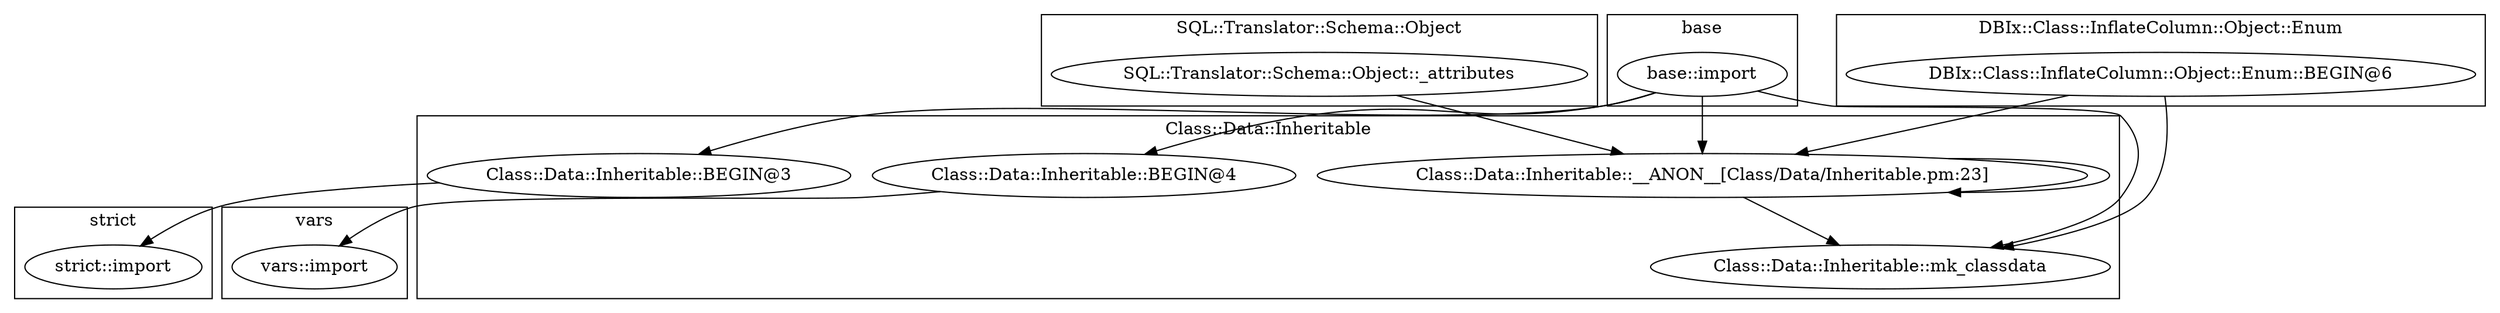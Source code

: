 digraph {
graph [overlap=false]
subgraph cluster_DBIx_Class_InflateColumn_Object_Enum {
	label="DBIx::Class::InflateColumn::Object::Enum";
	"DBIx::Class::InflateColumn::Object::Enum::BEGIN@6";
}
subgraph cluster_base {
	label="base";
	"base::import";
}
subgraph cluster_Class_Data_Inheritable {
	label="Class::Data::Inheritable";
	"Class::Data::Inheritable::__ANON__[Class/Data/Inheritable.pm:23]";
	"Class::Data::Inheritable::mk_classdata";
	"Class::Data::Inheritable::BEGIN@3";
	"Class::Data::Inheritable::BEGIN@4";
}
subgraph cluster_SQL_Translator_Schema_Object {
	label="SQL::Translator::Schema::Object";
	"SQL::Translator::Schema::Object::_attributes";
}
subgraph cluster_vars {
	label="vars";
	"vars::import";
}
subgraph cluster_strict {
	label="strict";
	"strict::import";
}
"Class::Data::Inheritable::__ANON__[Class/Data/Inheritable.pm:23]" -> "Class::Data::Inheritable::mk_classdata";
"DBIx::Class::InflateColumn::Object::Enum::BEGIN@6" -> "Class::Data::Inheritable::mk_classdata";
"base::import" -> "Class::Data::Inheritable::mk_classdata";
"Class::Data::Inheritable::BEGIN@4" -> "vars::import";
"Class::Data::Inheritable::BEGIN@3" -> "strict::import";
"Class::Data::Inheritable::__ANON__[Class/Data/Inheritable.pm:23]" -> "Class::Data::Inheritable::__ANON__[Class/Data/Inheritable.pm:23]";
"SQL::Translator::Schema::Object::_attributes" -> "Class::Data::Inheritable::__ANON__[Class/Data/Inheritable.pm:23]";
"DBIx::Class::InflateColumn::Object::Enum::BEGIN@6" -> "Class::Data::Inheritable::__ANON__[Class/Data/Inheritable.pm:23]";
"base::import" -> "Class::Data::Inheritable::__ANON__[Class/Data/Inheritable.pm:23]";
"base::import" -> "Class::Data::Inheritable::BEGIN@3";
"base::import" -> "Class::Data::Inheritable::BEGIN@4";
}
